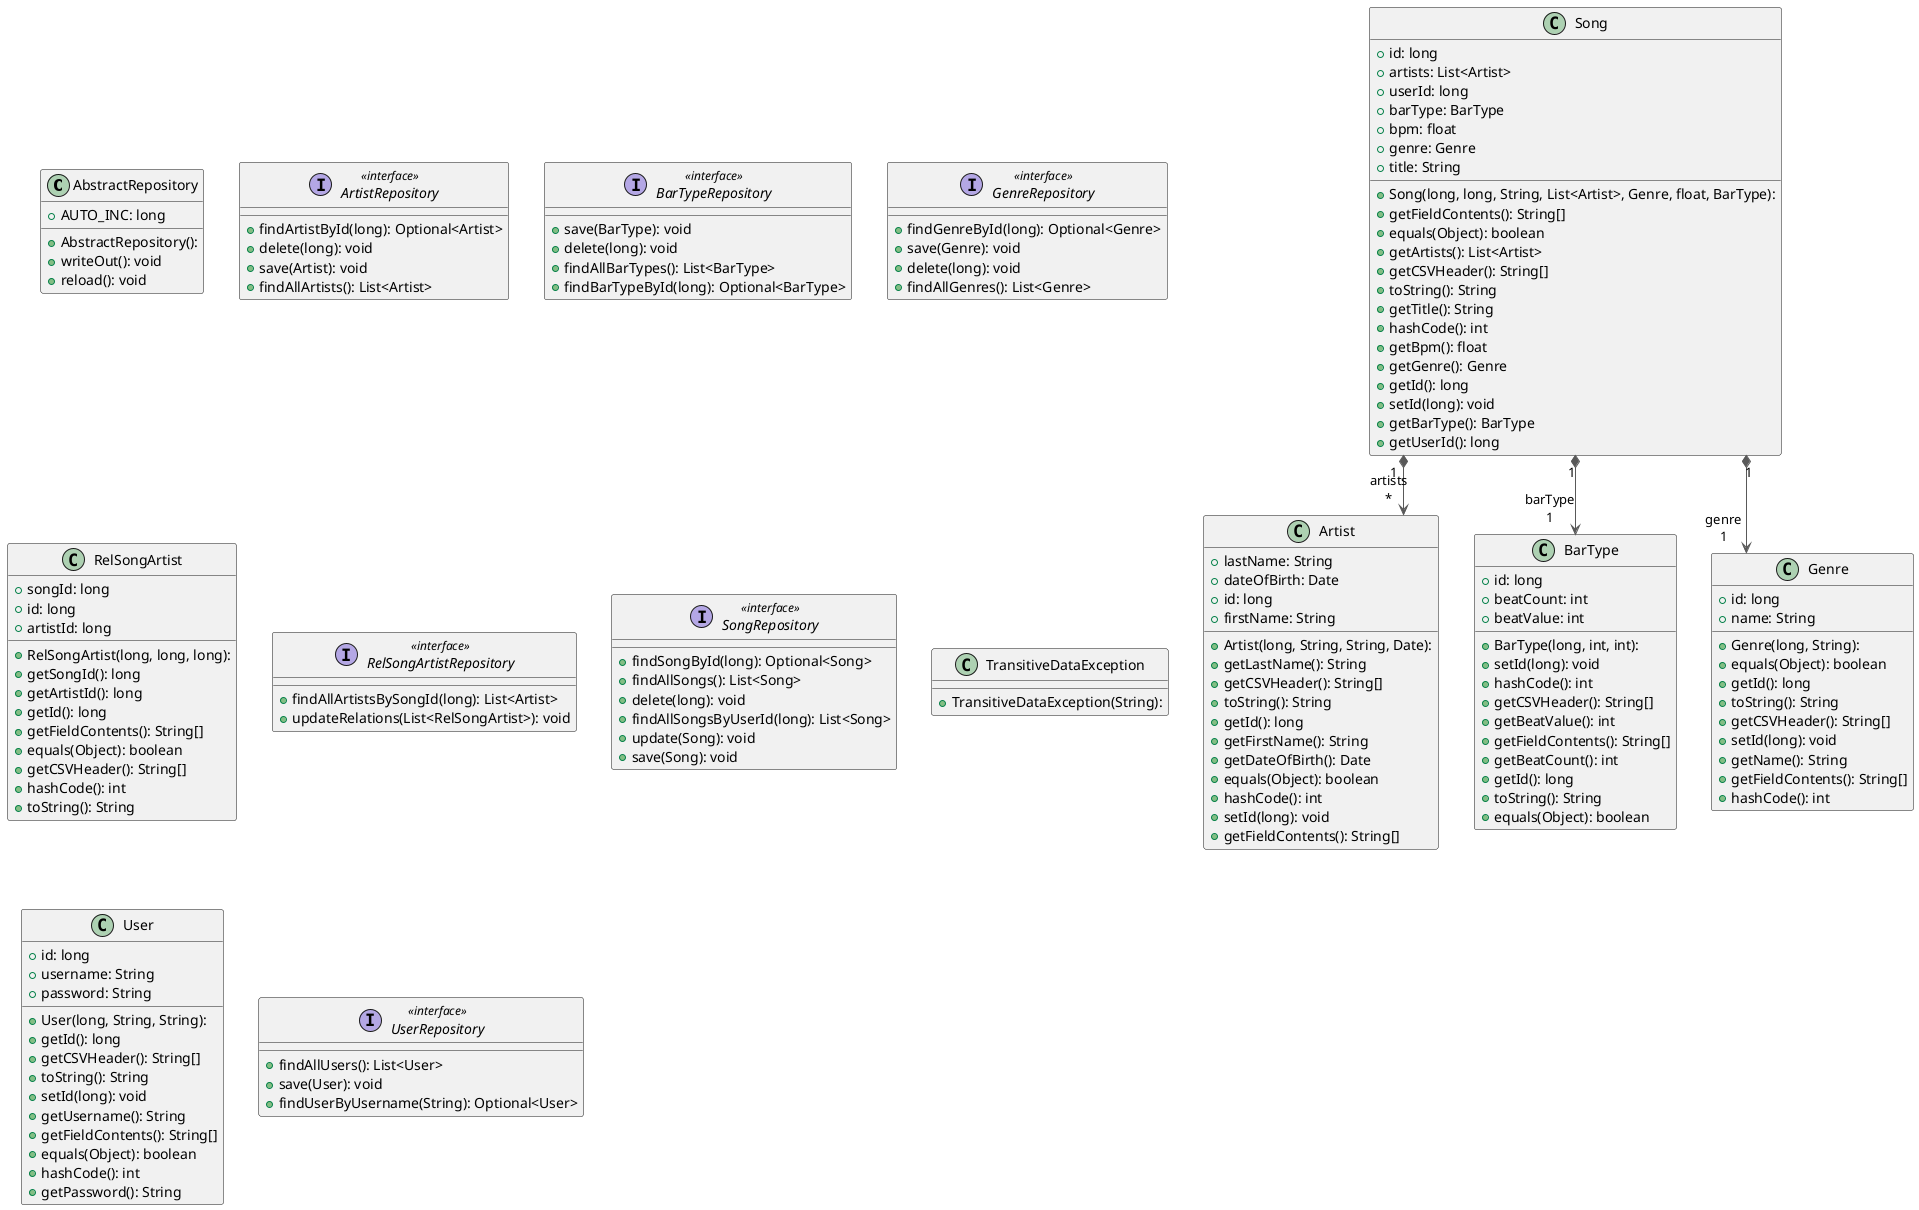 @startuml

top to bottom direction
skinparam linetype ortho

class AbstractRepository {
  + AbstractRepository(): 
  + AUTO_INC: long
  + writeOut(): void
  + reload(): void
}
class Artist {
  + Artist(long, String, String, Date): 
  + lastName: String
  + dateOfBirth: Date
  + id: long
  + firstName: String
  + getLastName(): String
  + getCSVHeader(): String[]
  + toString(): String
  + getId(): long
  + getFirstName(): String
  + getDateOfBirth(): Date
  + equals(Object): boolean
  + hashCode(): int
  + setId(long): void
  + getFieldContents(): String[]
}
interface ArtistRepository << interface >> {
  + findArtistById(long): Optional<Artist>
  + delete(long): void
  + save(Artist): void
  + findAllArtists(): List<Artist>
}
class BarType {
  + BarType(long, int, int): 
  + id: long
  + beatCount: int
  + beatValue: int
  + setId(long): void
  + hashCode(): int
  + getCSVHeader(): String[]
  + getBeatValue(): int
  + getFieldContents(): String[]
  + getBeatCount(): int
  + getId(): long
  + toString(): String
  + equals(Object): boolean
}
interface BarTypeRepository << interface >> {
  + save(BarType): void
  + delete(long): void
  + findAllBarTypes(): List<BarType>
  + findBarTypeById(long): Optional<BarType>
}
class Genre {
  + Genre(long, String): 
  + id: long
  + name: String
  + equals(Object): boolean
  + getId(): long
  + toString(): String
  + getCSVHeader(): String[]
  + setId(long): void
  + getName(): String
  + getFieldContents(): String[]
  + hashCode(): int
}
interface GenreRepository << interface >> {
  + findGenreById(long): Optional<Genre>
  + save(Genre): void
  + delete(long): void
  + findAllGenres(): List<Genre>
}
class RelSongArtist {
  + RelSongArtist(long, long, long): 
  + songId: long
  + id: long
  + artistId: long
  + getSongId(): long
  + getArtistId(): long
  + getId(): long
  + getFieldContents(): String[]
  + equals(Object): boolean
  + getCSVHeader(): String[]
  + hashCode(): int
  + toString(): String
}
interface RelSongArtistRepository << interface >> {
  + findAllArtistsBySongId(long): List<Artist>
  + updateRelations(List<RelSongArtist>): void
}
class Song {
  + Song(long, long, String, List<Artist>, Genre, float, BarType): 
  + id: long
  + artists: List<Artist>
  + userId: long
  + barType: BarType
  + bpm: float
  + genre: Genre
  + title: String
  + getFieldContents(): String[]
  + equals(Object): boolean
  + getArtists(): List<Artist>
  + getCSVHeader(): String[]
  + toString(): String
  + getTitle(): String
  + hashCode(): int
  + getBpm(): float
  + getGenre(): Genre
  + getId(): long
  + setId(long): void
  + getBarType(): BarType
  + getUserId(): long
}
interface SongRepository << interface >> {
  + findSongById(long): Optional<Song>
  + findAllSongs(): List<Song>
  + delete(long): void
  + findAllSongsByUserId(long): List<Song>
  + update(Song): void
  + save(Song): void
}
class TransitiveDataException {
  + TransitiveDataException(String): 
}
class User {
  + User(long, String, String): 
  + id: long
  + username: String
  + password: String
  + getId(): long
  + getCSVHeader(): String[]
  + toString(): String
  + setId(long): void
  + getUsername(): String
  + getFieldContents(): String[]
  + equals(Object): boolean
  + hashCode(): int
  + getPassword(): String
}
interface UserRepository << interface >> {
  + findAllUsers(): List<User>
  + save(User): void
  + findUserByUsername(String): Optional<User>
}

Song                    "1" *-[#595959,plain]-> "artists\n*" Artist                  
Song                    "1" *-[#595959,plain]-> "barType\n1" BarType                 
Song                    "1" *-[#595959,plain]-> "genre\n1" Genre                   
@enduml
